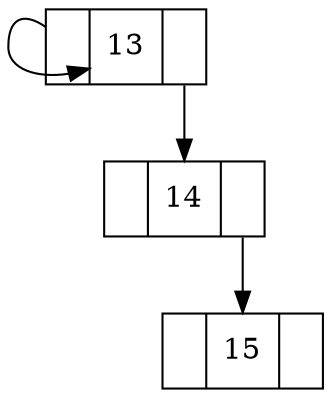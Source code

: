 digraph BST {
node [shape=record]
13[label="<L> |<D> 13|<R> "]
13[label="<L> |<D> 13|<R> "]
13:L -> 13:D
14[label="<L> |<D> 14|<R> "]
15[label="<L> |<D> 15|<R> "]
14:R -> 15:D
13:R -> 14:D
}
